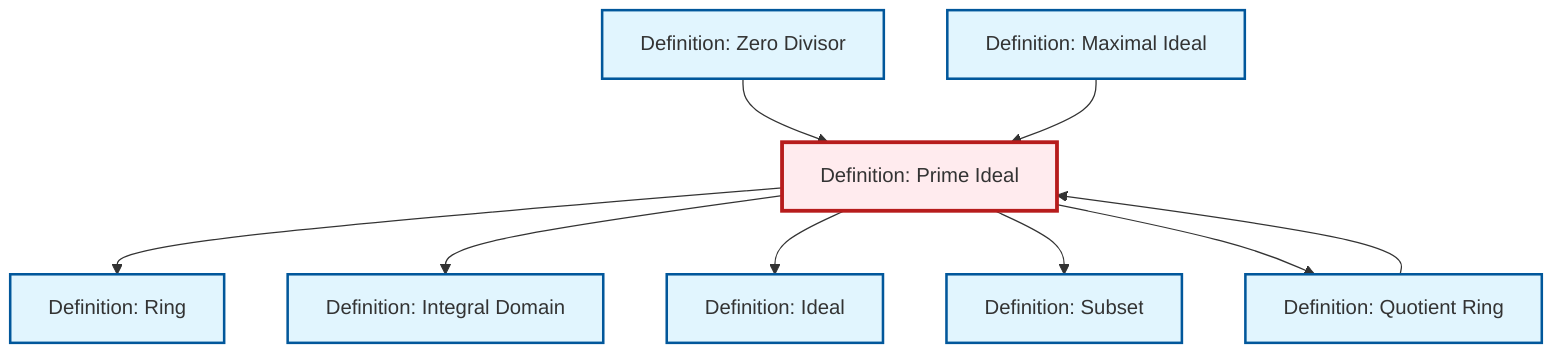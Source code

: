 graph TD
    classDef definition fill:#e1f5fe,stroke:#01579b,stroke-width:2px
    classDef theorem fill:#f3e5f5,stroke:#4a148c,stroke-width:2px
    classDef axiom fill:#fff3e0,stroke:#e65100,stroke-width:2px
    classDef example fill:#e8f5e9,stroke:#1b5e20,stroke-width:2px
    classDef current fill:#ffebee,stroke:#b71c1c,stroke-width:3px
    def-ring["Definition: Ring"]:::definition
    def-subset["Definition: Subset"]:::definition
    def-prime-ideal["Definition: Prime Ideal"]:::definition
    def-ideal["Definition: Ideal"]:::definition
    def-integral-domain["Definition: Integral Domain"]:::definition
    def-zero-divisor["Definition: Zero Divisor"]:::definition
    def-maximal-ideal["Definition: Maximal Ideal"]:::definition
    def-quotient-ring["Definition: Quotient Ring"]:::definition
    def-zero-divisor --> def-prime-ideal
    def-maximal-ideal --> def-prime-ideal
    def-quotient-ring --> def-prime-ideal
    def-prime-ideal --> def-ring
    def-prime-ideal --> def-integral-domain
    def-prime-ideal --> def-ideal
    def-prime-ideal --> def-subset
    def-prime-ideal --> def-quotient-ring
    class def-prime-ideal current
